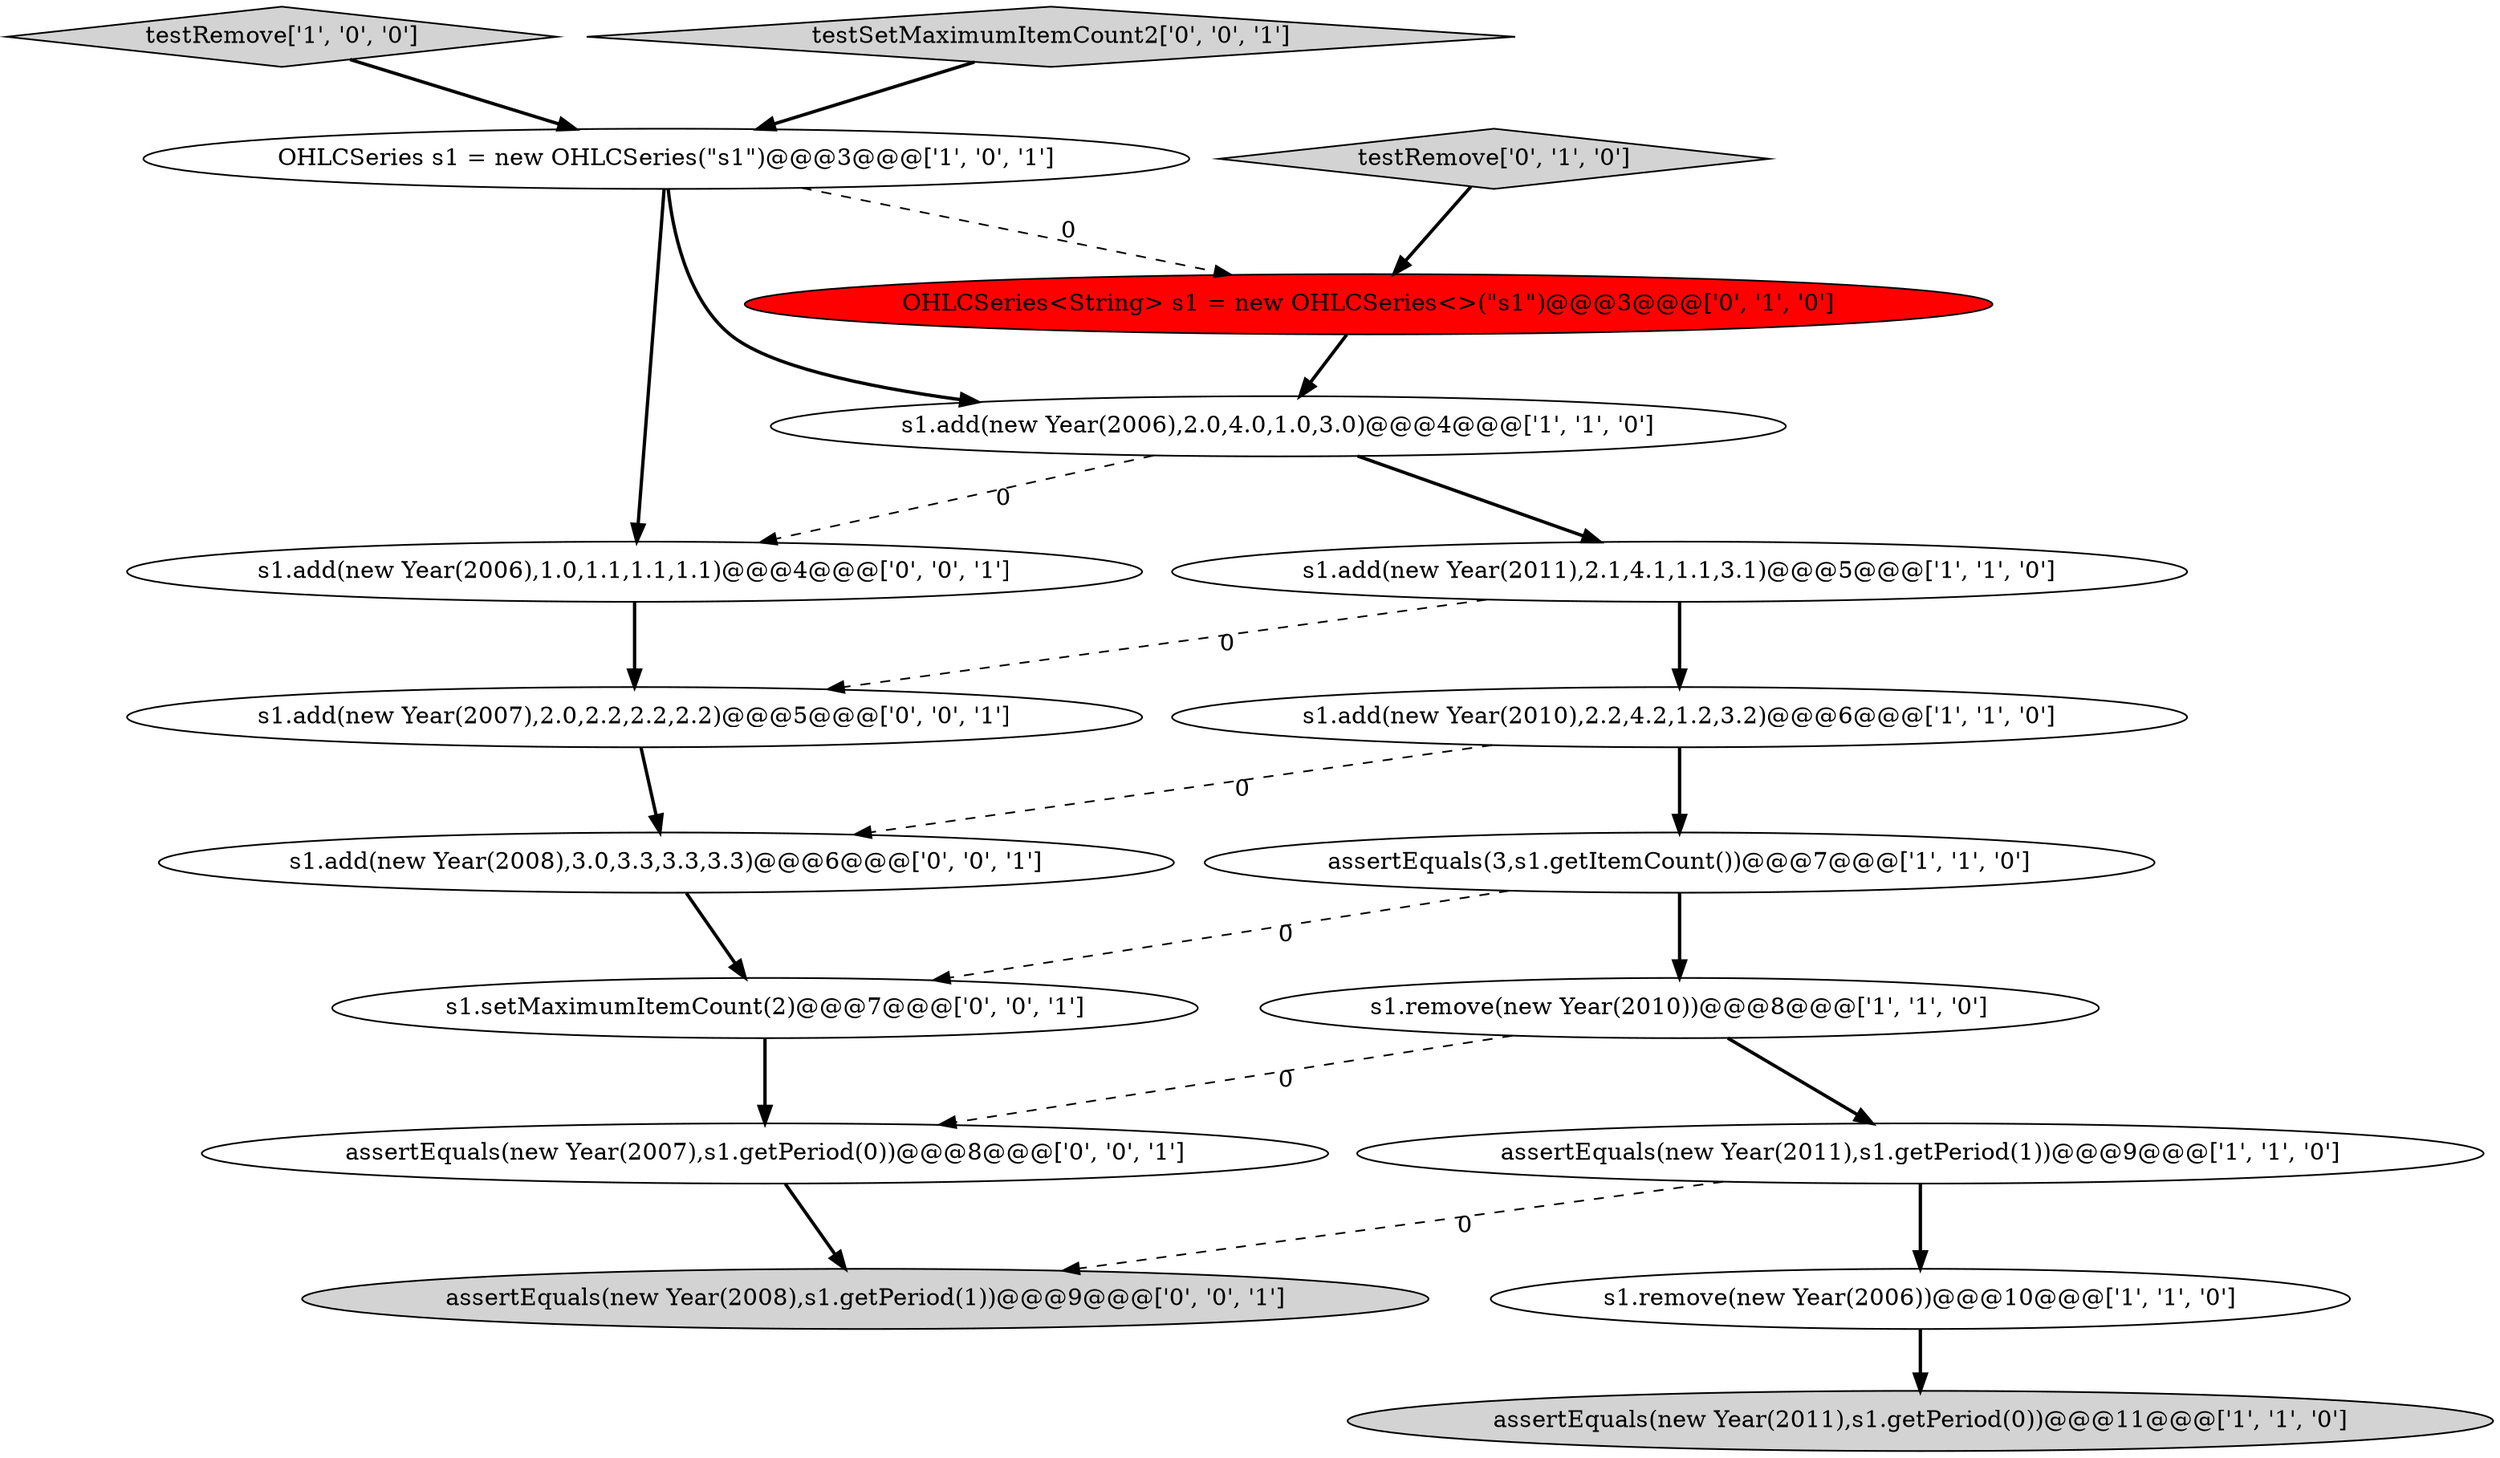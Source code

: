 digraph {
2 [style = filled, label = "s1.add(new Year(2011),2.1,4.1,1.1,3.1)@@@5@@@['1', '1', '0']", fillcolor = white, shape = ellipse image = "AAA0AAABBB1BBB"];
13 [style = filled, label = "assertEquals(new Year(2007),s1.getPeriod(0))@@@8@@@['0', '0', '1']", fillcolor = white, shape = ellipse image = "AAA0AAABBB3BBB"];
16 [style = filled, label = "s1.add(new Year(2008),3.0,3.3,3.3,3.3)@@@6@@@['0', '0', '1']", fillcolor = white, shape = ellipse image = "AAA0AAABBB3BBB"];
8 [style = filled, label = "s1.add(new Year(2006),2.0,4.0,1.0,3.0)@@@4@@@['1', '1', '0']", fillcolor = white, shape = ellipse image = "AAA0AAABBB1BBB"];
7 [style = filled, label = "s1.remove(new Year(2010))@@@8@@@['1', '1', '0']", fillcolor = white, shape = ellipse image = "AAA0AAABBB1BBB"];
6 [style = filled, label = "s1.add(new Year(2010),2.2,4.2,1.2,3.2)@@@6@@@['1', '1', '0']", fillcolor = white, shape = ellipse image = "AAA0AAABBB1BBB"];
9 [style = filled, label = "testRemove['1', '0', '0']", fillcolor = lightgray, shape = diamond image = "AAA0AAABBB1BBB"];
1 [style = filled, label = "assertEquals(new Year(2011),s1.getPeriod(1))@@@9@@@['1', '1', '0']", fillcolor = white, shape = ellipse image = "AAA0AAABBB1BBB"];
15 [style = filled, label = "s1.add(new Year(2007),2.0,2.2,2.2,2.2)@@@5@@@['0', '0', '1']", fillcolor = white, shape = ellipse image = "AAA0AAABBB3BBB"];
14 [style = filled, label = "testSetMaximumItemCount2['0', '0', '1']", fillcolor = lightgray, shape = diamond image = "AAA0AAABBB3BBB"];
5 [style = filled, label = "assertEquals(3,s1.getItemCount())@@@7@@@['1', '1', '0']", fillcolor = white, shape = ellipse image = "AAA0AAABBB1BBB"];
17 [style = filled, label = "assertEquals(new Year(2008),s1.getPeriod(1))@@@9@@@['0', '0', '1']", fillcolor = lightgray, shape = ellipse image = "AAA0AAABBB3BBB"];
11 [style = filled, label = "OHLCSeries<String> s1 = new OHLCSeries<>(\"s1\")@@@3@@@['0', '1', '0']", fillcolor = red, shape = ellipse image = "AAA1AAABBB2BBB"];
0 [style = filled, label = "OHLCSeries s1 = new OHLCSeries(\"s1\")@@@3@@@['1', '0', '1']", fillcolor = white, shape = ellipse image = "AAA0AAABBB1BBB"];
12 [style = filled, label = "s1.setMaximumItemCount(2)@@@7@@@['0', '0', '1']", fillcolor = white, shape = ellipse image = "AAA0AAABBB3BBB"];
3 [style = filled, label = "s1.remove(new Year(2006))@@@10@@@['1', '1', '0']", fillcolor = white, shape = ellipse image = "AAA0AAABBB1BBB"];
18 [style = filled, label = "s1.add(new Year(2006),1.0,1.1,1.1,1.1)@@@4@@@['0', '0', '1']", fillcolor = white, shape = ellipse image = "AAA0AAABBB3BBB"];
4 [style = filled, label = "assertEquals(new Year(2011),s1.getPeriod(0))@@@11@@@['1', '1', '0']", fillcolor = lightgray, shape = ellipse image = "AAA0AAABBB1BBB"];
10 [style = filled, label = "testRemove['0', '1', '0']", fillcolor = lightgray, shape = diamond image = "AAA0AAABBB2BBB"];
5->12 [style = dashed, label="0"];
7->1 [style = bold, label=""];
9->0 [style = bold, label=""];
2->6 [style = bold, label=""];
18->15 [style = bold, label=""];
1->3 [style = bold, label=""];
0->11 [style = dashed, label="0"];
15->16 [style = bold, label=""];
3->4 [style = bold, label=""];
2->15 [style = dashed, label="0"];
12->13 [style = bold, label=""];
6->5 [style = bold, label=""];
13->17 [style = bold, label=""];
6->16 [style = dashed, label="0"];
1->17 [style = dashed, label="0"];
14->0 [style = bold, label=""];
8->2 [style = bold, label=""];
0->8 [style = bold, label=""];
7->13 [style = dashed, label="0"];
5->7 [style = bold, label=""];
11->8 [style = bold, label=""];
0->18 [style = bold, label=""];
8->18 [style = dashed, label="0"];
16->12 [style = bold, label=""];
10->11 [style = bold, label=""];
}
